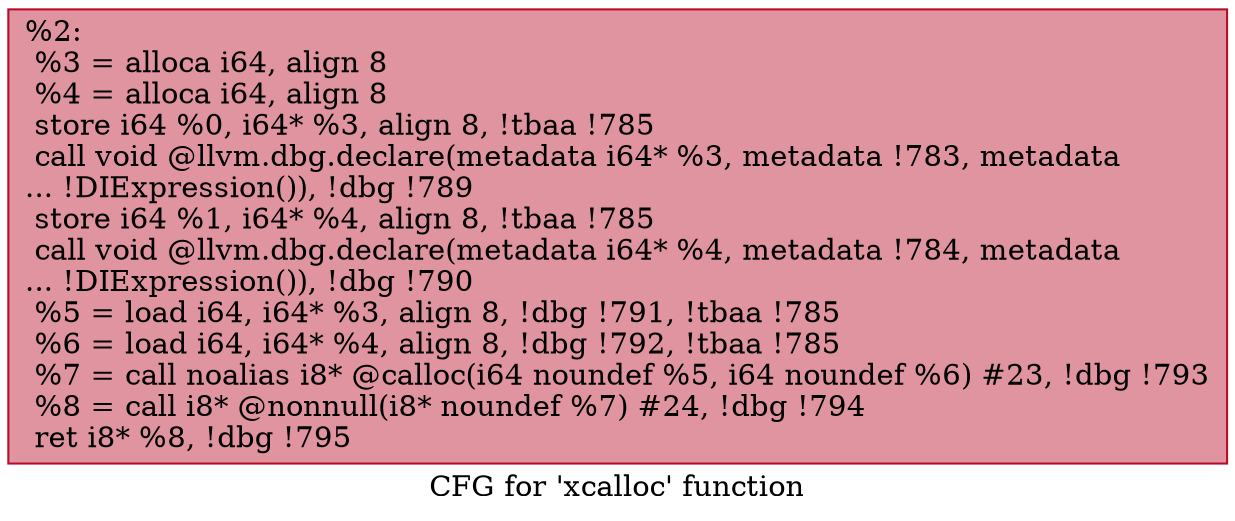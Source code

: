 digraph "CFG for 'xcalloc' function" {
	label="CFG for 'xcalloc' function";

	Node0x1f70cb0 [shape=record,color="#b70d28ff", style=filled, fillcolor="#b70d2870",label="{%2:\l  %3 = alloca i64, align 8\l  %4 = alloca i64, align 8\l  store i64 %0, i64* %3, align 8, !tbaa !785\l  call void @llvm.dbg.declare(metadata i64* %3, metadata !783, metadata\l... !DIExpression()), !dbg !789\l  store i64 %1, i64* %4, align 8, !tbaa !785\l  call void @llvm.dbg.declare(metadata i64* %4, metadata !784, metadata\l... !DIExpression()), !dbg !790\l  %5 = load i64, i64* %3, align 8, !dbg !791, !tbaa !785\l  %6 = load i64, i64* %4, align 8, !dbg !792, !tbaa !785\l  %7 = call noalias i8* @calloc(i64 noundef %5, i64 noundef %6) #23, !dbg !793\l  %8 = call i8* @nonnull(i8* noundef %7) #24, !dbg !794\l  ret i8* %8, !dbg !795\l}"];
}
